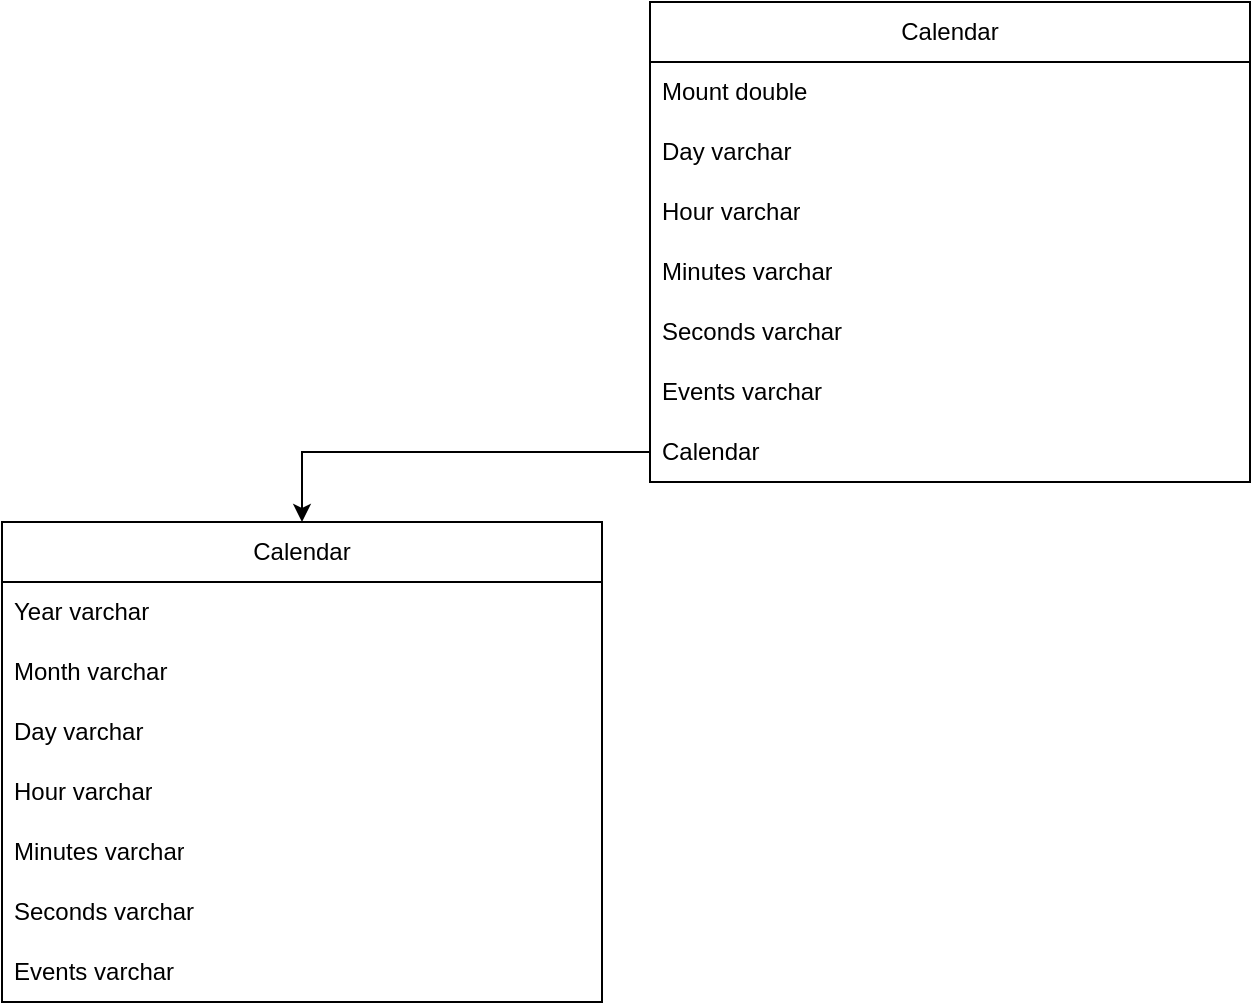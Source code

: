 <mxfile version="26.2.14">
  <diagram name="Página-1" id="8UunZCtG7Xry9VTjvPMj">
    <mxGraphModel dx="923" dy="503" grid="1" gridSize="10" guides="1" tooltips="1" connect="1" arrows="1" fold="1" page="1" pageScale="1" pageWidth="827" pageHeight="1169" math="0" shadow="0">
      <root>
        <mxCell id="0" />
        <mxCell id="1" parent="0" />
        <mxCell id="nNu0rRvG0CCMIucindRo-1" value="Calendar" style="swimlane;fontStyle=0;childLayout=stackLayout;horizontal=1;startSize=30;horizontalStack=0;resizeParent=1;resizeParentMax=0;resizeLast=0;collapsible=1;marginBottom=0;whiteSpace=wrap;html=1;" vertex="1" parent="1">
          <mxGeometry x="90" y="370" width="300" height="240" as="geometry">
            <mxRectangle x="110" y="160" width="90" height="30" as="alternateBounds" />
          </mxGeometry>
        </mxCell>
        <mxCell id="nNu0rRvG0CCMIucindRo-2" value="Year varchar" style="text;strokeColor=none;fillColor=none;align=left;verticalAlign=middle;spacingLeft=4;spacingRight=4;overflow=hidden;points=[[0,0.5],[1,0.5]];portConstraint=eastwest;rotatable=0;whiteSpace=wrap;html=1;" vertex="1" parent="nNu0rRvG0CCMIucindRo-1">
          <mxGeometry y="30" width="300" height="30" as="geometry" />
        </mxCell>
        <mxCell id="nNu0rRvG0CCMIucindRo-3" value="Month varchar" style="text;strokeColor=none;fillColor=none;align=left;verticalAlign=middle;spacingLeft=4;spacingRight=4;overflow=hidden;points=[[0,0.5],[1,0.5]];portConstraint=eastwest;rotatable=0;whiteSpace=wrap;html=1;" vertex="1" parent="nNu0rRvG0CCMIucindRo-1">
          <mxGeometry y="60" width="300" height="30" as="geometry" />
        </mxCell>
        <mxCell id="nNu0rRvG0CCMIucindRo-4" value="Day varchar" style="text;strokeColor=none;fillColor=none;align=left;verticalAlign=middle;spacingLeft=4;spacingRight=4;overflow=hidden;points=[[0,0.5],[1,0.5]];portConstraint=eastwest;rotatable=0;whiteSpace=wrap;html=1;" vertex="1" parent="nNu0rRvG0CCMIucindRo-1">
          <mxGeometry y="90" width="300" height="30" as="geometry" />
        </mxCell>
        <mxCell id="nNu0rRvG0CCMIucindRo-5" value="Hour varchar" style="text;strokeColor=none;fillColor=none;align=left;verticalAlign=middle;spacingLeft=4;spacingRight=4;overflow=hidden;points=[[0,0.5],[1,0.5]];portConstraint=eastwest;rotatable=0;whiteSpace=wrap;html=1;" vertex="1" parent="nNu0rRvG0CCMIucindRo-1">
          <mxGeometry y="120" width="300" height="30" as="geometry" />
        </mxCell>
        <mxCell id="nNu0rRvG0CCMIucindRo-6" value="Minutes varchar" style="text;strokeColor=none;fillColor=none;align=left;verticalAlign=middle;spacingLeft=4;spacingRight=4;overflow=hidden;points=[[0,0.5],[1,0.5]];portConstraint=eastwest;rotatable=0;whiteSpace=wrap;html=1;" vertex="1" parent="nNu0rRvG0CCMIucindRo-1">
          <mxGeometry y="150" width="300" height="30" as="geometry" />
        </mxCell>
        <mxCell id="nNu0rRvG0CCMIucindRo-7" value="Seconds varchar" style="text;strokeColor=none;fillColor=none;align=left;verticalAlign=middle;spacingLeft=4;spacingRight=4;overflow=hidden;points=[[0,0.5],[1,0.5]];portConstraint=eastwest;rotatable=0;whiteSpace=wrap;html=1;" vertex="1" parent="nNu0rRvG0CCMIucindRo-1">
          <mxGeometry y="180" width="300" height="30" as="geometry" />
        </mxCell>
        <mxCell id="nNu0rRvG0CCMIucindRo-8" value="Events varchar" style="text;strokeColor=none;fillColor=none;align=left;verticalAlign=middle;spacingLeft=4;spacingRight=4;overflow=hidden;points=[[0,0.5],[1,0.5]];portConstraint=eastwest;rotatable=0;whiteSpace=wrap;html=1;" vertex="1" parent="nNu0rRvG0CCMIucindRo-1">
          <mxGeometry y="210" width="300" height="30" as="geometry" />
        </mxCell>
        <mxCell id="nNu0rRvG0CCMIucindRo-9" value="Calendar" style="swimlane;fontStyle=0;childLayout=stackLayout;horizontal=1;startSize=30;horizontalStack=0;resizeParent=1;resizeParentMax=0;resizeLast=0;collapsible=1;marginBottom=0;whiteSpace=wrap;html=1;" vertex="1" parent="1">
          <mxGeometry x="414" y="110" width="300" height="240" as="geometry">
            <mxRectangle x="110" y="160" width="90" height="30" as="alternateBounds" />
          </mxGeometry>
        </mxCell>
        <mxCell id="nNu0rRvG0CCMIucindRo-10" value="Mount double" style="text;strokeColor=none;fillColor=none;align=left;verticalAlign=middle;spacingLeft=4;spacingRight=4;overflow=hidden;points=[[0,0.5],[1,0.5]];portConstraint=eastwest;rotatable=0;whiteSpace=wrap;html=1;" vertex="1" parent="nNu0rRvG0CCMIucindRo-9">
          <mxGeometry y="30" width="300" height="30" as="geometry" />
        </mxCell>
        <mxCell id="nNu0rRvG0CCMIucindRo-12" value="Day varchar" style="text;strokeColor=none;fillColor=none;align=left;verticalAlign=middle;spacingLeft=4;spacingRight=4;overflow=hidden;points=[[0,0.5],[1,0.5]];portConstraint=eastwest;rotatable=0;whiteSpace=wrap;html=1;" vertex="1" parent="nNu0rRvG0CCMIucindRo-9">
          <mxGeometry y="60" width="300" height="30" as="geometry" />
        </mxCell>
        <mxCell id="nNu0rRvG0CCMIucindRo-13" value="Hour varchar" style="text;strokeColor=none;fillColor=none;align=left;verticalAlign=middle;spacingLeft=4;spacingRight=4;overflow=hidden;points=[[0,0.5],[1,0.5]];portConstraint=eastwest;rotatable=0;whiteSpace=wrap;html=1;" vertex="1" parent="nNu0rRvG0CCMIucindRo-9">
          <mxGeometry y="90" width="300" height="30" as="geometry" />
        </mxCell>
        <mxCell id="nNu0rRvG0CCMIucindRo-14" value="Minutes varchar" style="text;strokeColor=none;fillColor=none;align=left;verticalAlign=middle;spacingLeft=4;spacingRight=4;overflow=hidden;points=[[0,0.5],[1,0.5]];portConstraint=eastwest;rotatable=0;whiteSpace=wrap;html=1;" vertex="1" parent="nNu0rRvG0CCMIucindRo-9">
          <mxGeometry y="120" width="300" height="30" as="geometry" />
        </mxCell>
        <mxCell id="nNu0rRvG0CCMIucindRo-15" value="Seconds varchar" style="text;strokeColor=none;fillColor=none;align=left;verticalAlign=middle;spacingLeft=4;spacingRight=4;overflow=hidden;points=[[0,0.5],[1,0.5]];portConstraint=eastwest;rotatable=0;whiteSpace=wrap;html=1;" vertex="1" parent="nNu0rRvG0CCMIucindRo-9">
          <mxGeometry y="150" width="300" height="30" as="geometry" />
        </mxCell>
        <mxCell id="nNu0rRvG0CCMIucindRo-16" value="Events varchar" style="text;strokeColor=none;fillColor=none;align=left;verticalAlign=middle;spacingLeft=4;spacingRight=4;overflow=hidden;points=[[0,0.5],[1,0.5]];portConstraint=eastwest;rotatable=0;whiteSpace=wrap;html=1;" vertex="1" parent="nNu0rRvG0CCMIucindRo-9">
          <mxGeometry y="180" width="300" height="30" as="geometry" />
        </mxCell>
        <mxCell id="nNu0rRvG0CCMIucindRo-11" value="Calendar" style="text;strokeColor=none;fillColor=none;align=left;verticalAlign=middle;spacingLeft=4;spacingRight=4;overflow=hidden;points=[[0,0.5],[1,0.5]];portConstraint=eastwest;rotatable=0;whiteSpace=wrap;html=1;" vertex="1" parent="nNu0rRvG0CCMIucindRo-9">
          <mxGeometry y="210" width="300" height="30" as="geometry" />
        </mxCell>
        <mxCell id="nNu0rRvG0CCMIucindRo-17" style="edgeStyle=orthogonalEdgeStyle;rounded=0;orthogonalLoop=1;jettySize=auto;html=1;entryX=0.5;entryY=0;entryDx=0;entryDy=0;" edge="1" parent="1" source="nNu0rRvG0CCMIucindRo-11" target="nNu0rRvG0CCMIucindRo-1">
          <mxGeometry relative="1" as="geometry" />
        </mxCell>
      </root>
    </mxGraphModel>
  </diagram>
</mxfile>
